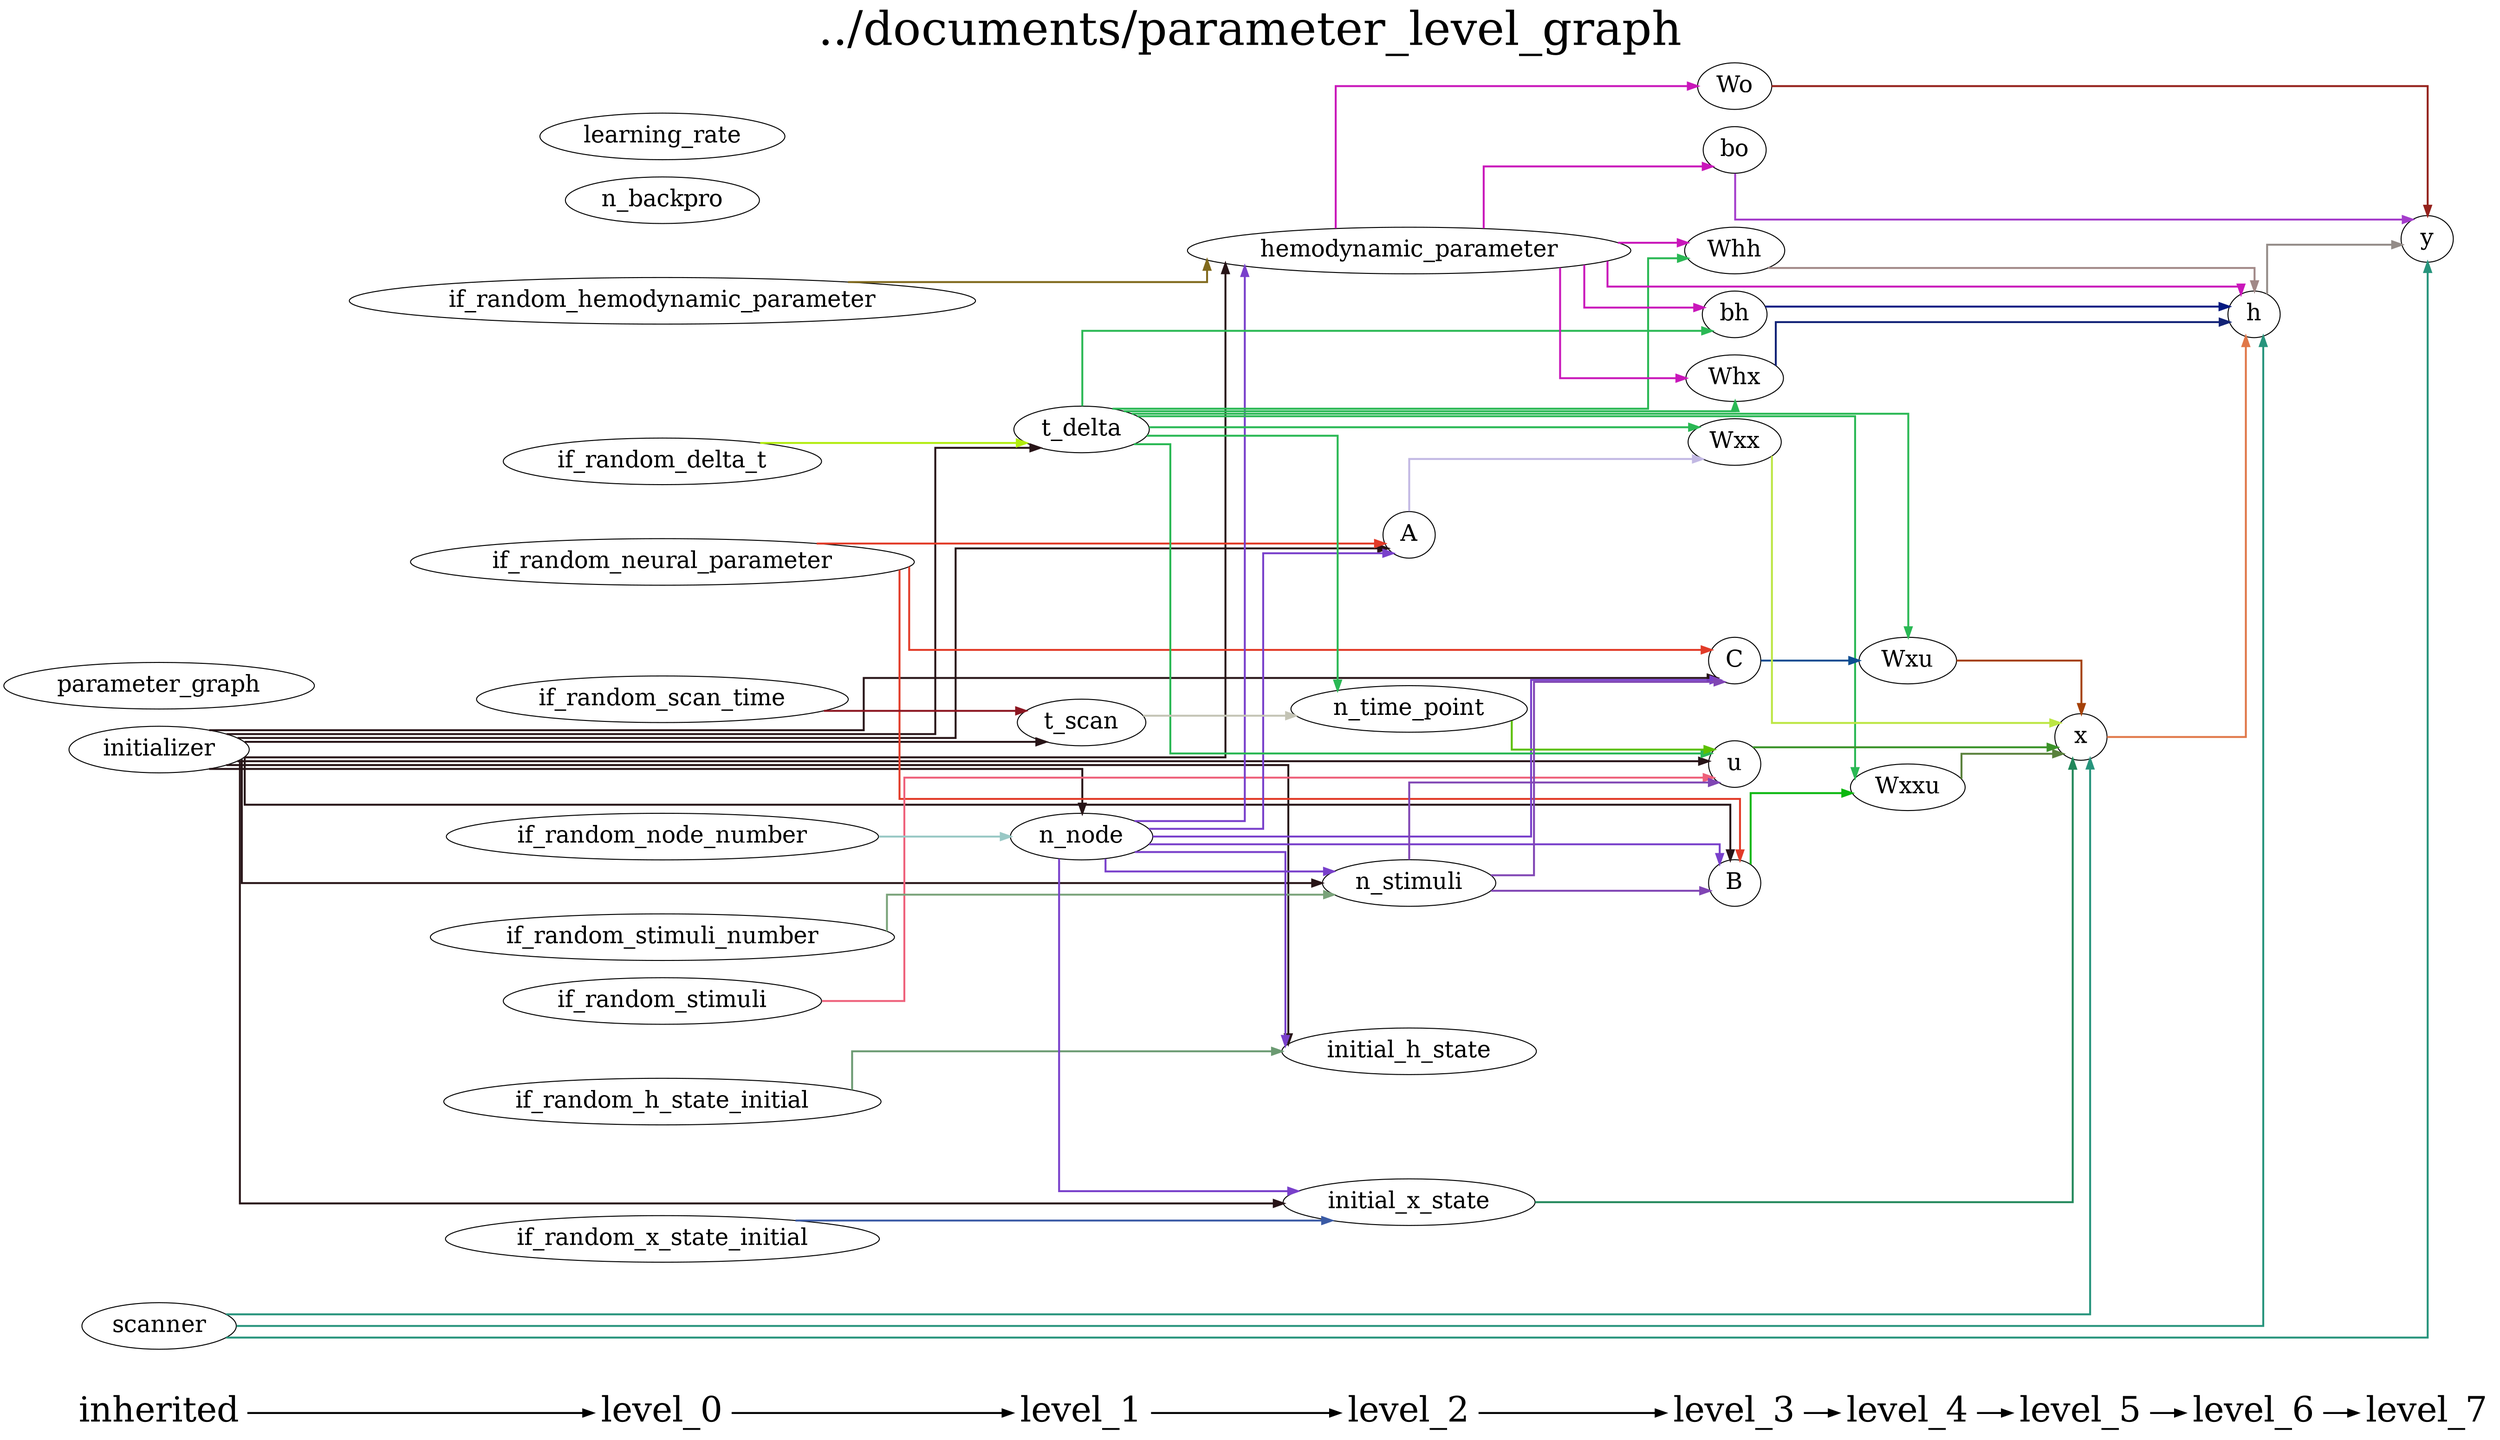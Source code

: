 digraph G {
          splines=ortho;
          fontsize = 48;
          rankdir = "LR";
          node[fontsize=24];
          edge[penwidth=2];
          {
          node [shape=plaintext fontsize=36];
          inherited -> 
          level_0 -> 
          level_1 -> 
          level_2 -> 
          level_3 -> 
          level_4 -> 
          level_5 -> 
          level_6 -> 
          level_7
          }
          {rank = same;
          inherited;
          initializer;
          parameter_graph;
          scanner;
          }
          {rank = same;
          level_0;
          if_random_neural_parameter;
          if_random_hemodynamic_parameter;
          if_random_x_state_initial;
          if_random_h_state_initial;
          if_random_stimuli;
          if_random_node_number;
          if_random_stimuli_number;
          if_random_delta_t;
          if_random_scan_time;
          n_backpro;
          learning_rate;
          }
          {rank = same;
          level_1;
          n_node;
          t_delta;
          t_scan;
          }
          {rank = same;
          level_2;
          n_time_point;
          n_stimuli;
          A;
          hemodynamic_parameter;
          initial_x_state;
          initial_h_state;
          }
          {rank = same;
          level_3;
          u;
          B;
          C;
          Wxx;
          Whx;
          Whh;
          bh;
          Wo;
          bo;
          }
          {rank = same;
          level_4;
          Wxxu;
          Wxu;
          }
          {rank = same;
          level_5;
          x;
          }
          {rank = same;
          level_6;
          h;
          }
          {rank = same;
          level_7;
          y;
          }
          if_random_neural_parameter -> B [color="#E23B28"];
          if_random_neural_parameter -> A [color="#E23B28"];
          if_random_neural_parameter -> C [color="#E23B28"];
          B -> Wxxu [color="#0AB70E"];
          if_random_scan_time -> t_scan [color="#8C1621"];
          n_time_point -> u [color="#5CC000"];
          Wxxu -> x [color="#5A813C"];
          x -> h [color="#E07748"];
          initial_h_state ;
          u -> x [color="#3B9329"];
          Wo -> y [color="#95221C"];
          hemodynamic_parameter -> bo [color="#C917BA"];
          hemodynamic_parameter -> Wo [color="#C917BA"];
          hemodynamic_parameter -> bh [color="#C917BA"];
          hemodynamic_parameter -> Whx [color="#C917BA"];
          hemodynamic_parameter -> Whh [color="#C917BA"];
          hemodynamic_parameter -> h [color="#C917BA"];
          if_random_delta_t -> t_delta [color="#B2EC0E"];
          bh -> h [color="#041981"];
          C -> Wxu [color="#0C4E92"];
          h -> y [color="#948C88"];
          Wxu -> x [color="#A54108"];
          bo -> y [color="#A43CCB"];
          if_random_stimuli -> u [color="#EE617B"];
          n_node -> B [color="#7940CB"];
          n_node -> hemodynamic_parameter [color="#7940CB"];
          n_node -> n_stimuli [color="#7940CB"];
          n_node -> A [color="#7940CB"];
          n_node -> C [color="#7940CB"];
          n_node -> initial_x_state [color="#7940CB"];
          n_node -> initial_h_state [color="#7940CB"];
          if_random_stimuli_number -> n_stimuli [color="#7AA37A"];
          if_random_node_number -> n_node [color="#99C8C5"];
          learning_rate ;
          t_scan -> n_time_point [color="#C4C4B5"];
          if_random_h_state_initial -> initial_h_state [color="#6B9A72"];
          Whx -> h [color="#122377"];
          y ;
          parameter_graph ;
          n_backpro ;
          initializer -> u [color="#271417"];
          initializer -> B [color="#271417"];
          initializer -> hemodynamic_parameter [color="#271417"];
          initializer -> t_delta [color="#271417"];
          initializer -> n_stimuli [color="#271417"];
          initializer -> A [color="#271417"];
          initializer -> C [color="#271417"];
          initializer -> n_node [color="#271417"];
          initializer -> t_scan [color="#271417"];
          initializer -> initial_x_state [color="#271417"];
          initializer -> initial_h_state [color="#271417"];
          if_random_hemodynamic_parameter -> hemodynamic_parameter [color="#80691C"];
          initial_x_state -> x [color="#21875A"];
          A -> Wxx [color="#C2B8E3"];
          if_random_x_state_initial -> initial_x_state [color="#3A5AA5"];
          t_delta -> u [color="#2AB854"];
          t_delta -> bh [color="#2AB854"];
          t_delta -> Wxx [color="#2AB854"];
          t_delta -> Whx [color="#2AB854"];
          t_delta -> Whh [color="#2AB854"];
          t_delta -> n_time_point [color="#2AB854"];
          t_delta -> Wxu [color="#2AB854"];
          t_delta -> Wxxu [color="#2AB854"];
          scanner -> x [color="#27947C"];
          scanner -> h [color="#27947C"];
          scanner -> y [color="#27947C"];
          Wxx -> x [color="#BCE643"];
          Whh -> h [color="#A18887"];
          n_stimuli -> u [color="#8045B4"];
          n_stimuli -> B [color="#8045B4"];
          n_stimuli -> C [color="#8045B4"];
          labelloc = "t";
          label = "../documents/parameter_level_graph";
}
